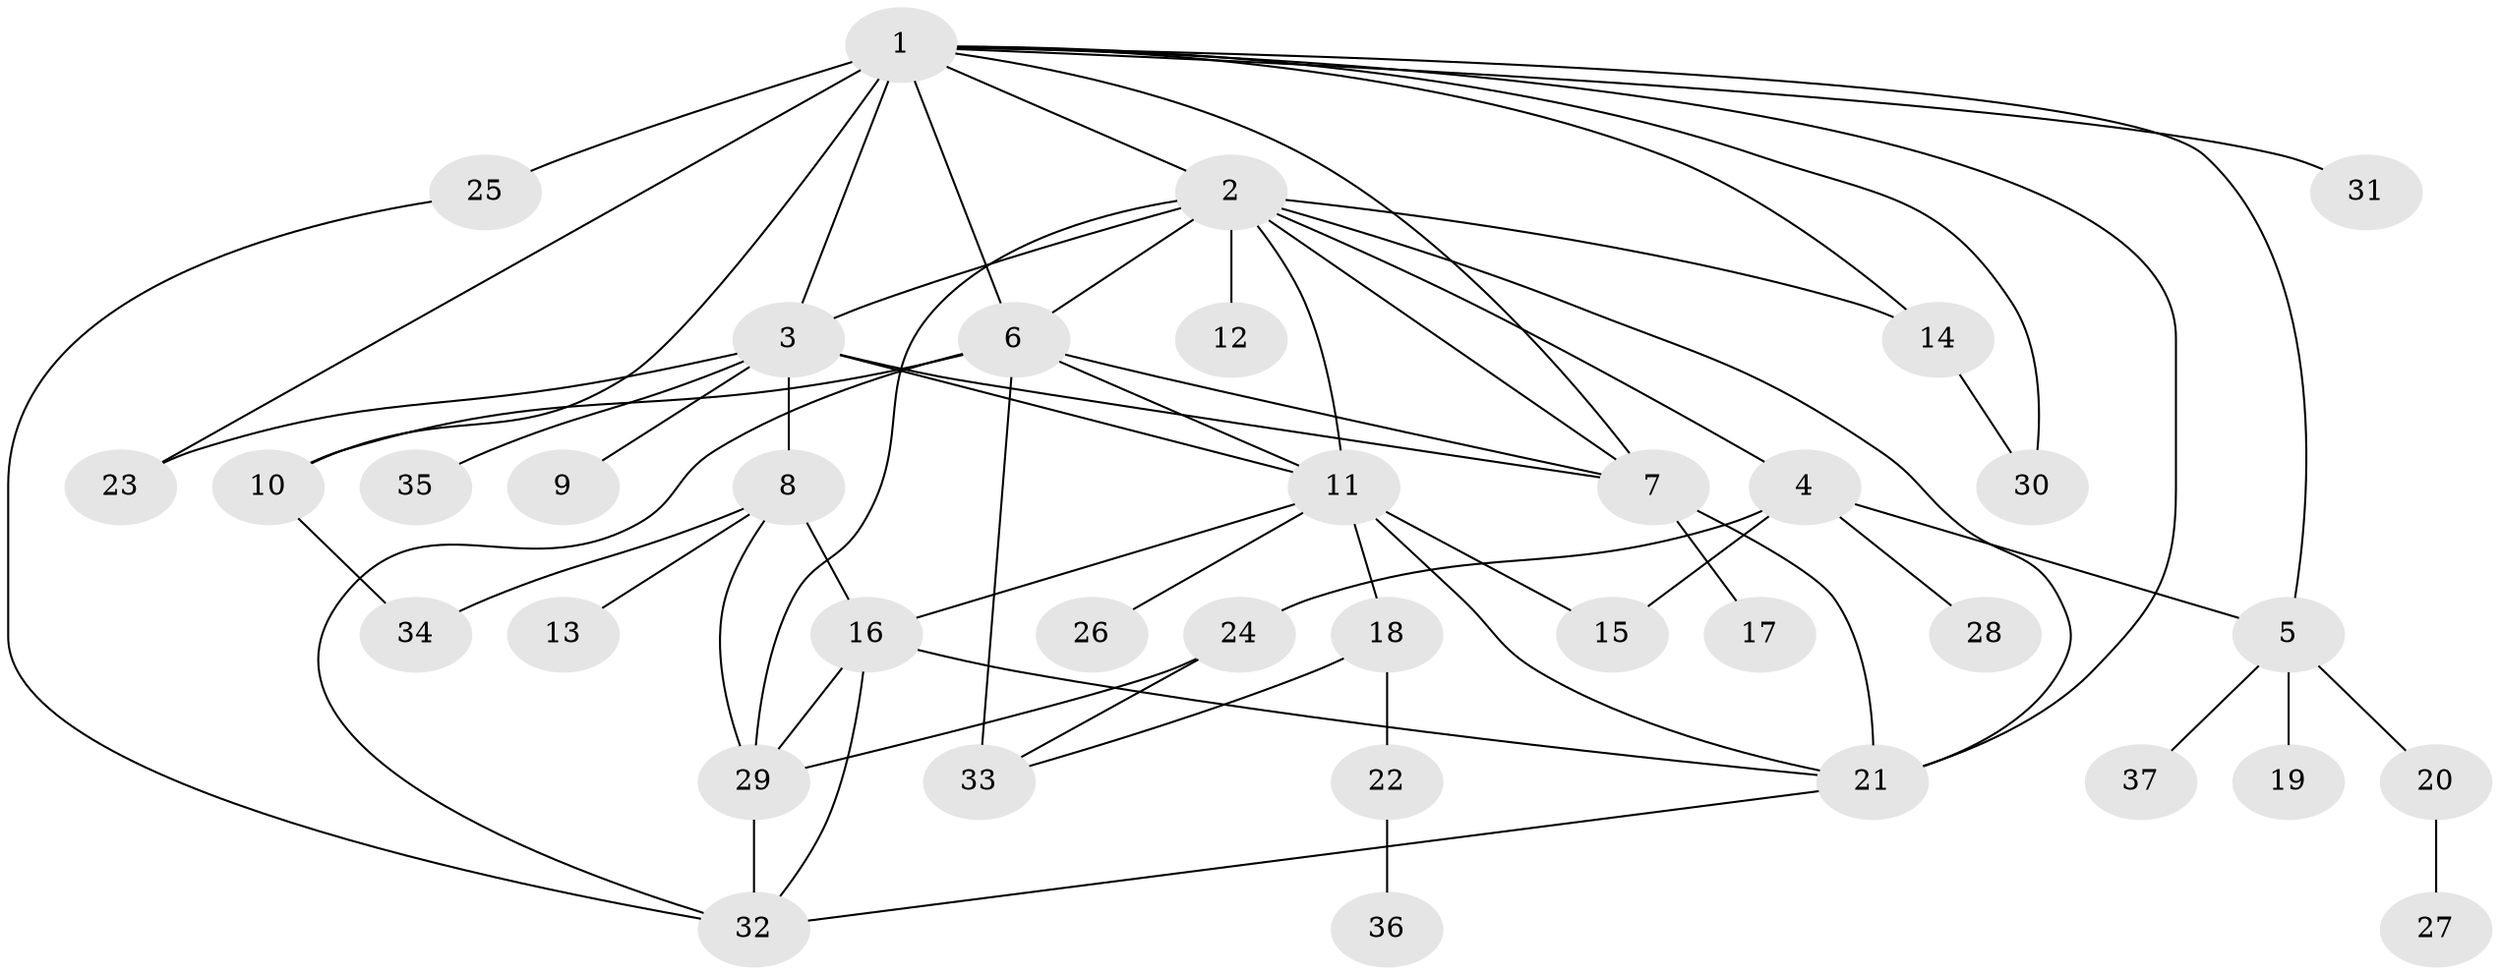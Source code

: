 // original degree distribution, {20: 0.011363636363636364, 16: 0.011363636363636364, 17: 0.011363636363636364, 1: 0.5227272727272727, 7: 0.022727272727272728, 6: 0.045454545454545456, 11: 0.011363636363636364, 3: 0.09090909090909091, 2: 0.19318181818181818, 10: 0.011363636363636364, 5: 0.03409090909090909, 4: 0.022727272727272728, 9: 0.011363636363636364}
// Generated by graph-tools (version 1.1) at 2025/50/03/04/25 22:50:40]
// undirected, 37 vertices, 64 edges
graph export_dot {
  node [color=gray90,style=filled];
  1;
  2;
  3;
  4;
  5;
  6;
  7;
  8;
  9;
  10;
  11;
  12;
  13;
  14;
  15;
  16;
  17;
  18;
  19;
  20;
  21;
  22;
  23;
  24;
  25;
  26;
  27;
  28;
  29;
  30;
  31;
  32;
  33;
  34;
  35;
  36;
  37;
  1 -- 2 [weight=1.0];
  1 -- 3 [weight=1.0];
  1 -- 5 [weight=1.0];
  1 -- 6 [weight=1.0];
  1 -- 7 [weight=1.0];
  1 -- 10 [weight=1.0];
  1 -- 14 [weight=1.0];
  1 -- 21 [weight=1.0];
  1 -- 23 [weight=1.0];
  1 -- 25 [weight=5.0];
  1 -- 30 [weight=1.0];
  1 -- 31 [weight=1.0];
  2 -- 3 [weight=1.0];
  2 -- 4 [weight=1.0];
  2 -- 6 [weight=1.0];
  2 -- 7 [weight=1.0];
  2 -- 11 [weight=1.0];
  2 -- 12 [weight=4.0];
  2 -- 14 [weight=1.0];
  2 -- 21 [weight=1.0];
  2 -- 29 [weight=1.0];
  3 -- 7 [weight=2.0];
  3 -- 8 [weight=1.0];
  3 -- 9 [weight=6.0];
  3 -- 11 [weight=1.0];
  3 -- 23 [weight=1.0];
  3 -- 35 [weight=1.0];
  4 -- 5 [weight=1.0];
  4 -- 15 [weight=1.0];
  4 -- 24 [weight=1.0];
  4 -- 28 [weight=2.0];
  5 -- 19 [weight=1.0];
  5 -- 20 [weight=1.0];
  5 -- 37 [weight=1.0];
  6 -- 7 [weight=1.0];
  6 -- 10 [weight=1.0];
  6 -- 11 [weight=1.0];
  6 -- 32 [weight=1.0];
  6 -- 33 [weight=4.0];
  7 -- 17 [weight=2.0];
  7 -- 21 [weight=3.0];
  8 -- 13 [weight=2.0];
  8 -- 16 [weight=1.0];
  8 -- 29 [weight=1.0];
  8 -- 34 [weight=1.0];
  10 -- 34 [weight=3.0];
  11 -- 15 [weight=1.0];
  11 -- 16 [weight=1.0];
  11 -- 18 [weight=2.0];
  11 -- 21 [weight=1.0];
  11 -- 26 [weight=1.0];
  14 -- 30 [weight=1.0];
  16 -- 21 [weight=1.0];
  16 -- 29 [weight=1.0];
  16 -- 32 [weight=1.0];
  18 -- 22 [weight=1.0];
  18 -- 33 [weight=1.0];
  20 -- 27 [weight=1.0];
  21 -- 32 [weight=1.0];
  22 -- 36 [weight=1.0];
  24 -- 29 [weight=2.0];
  24 -- 33 [weight=1.0];
  25 -- 32 [weight=1.0];
  29 -- 32 [weight=1.0];
}
